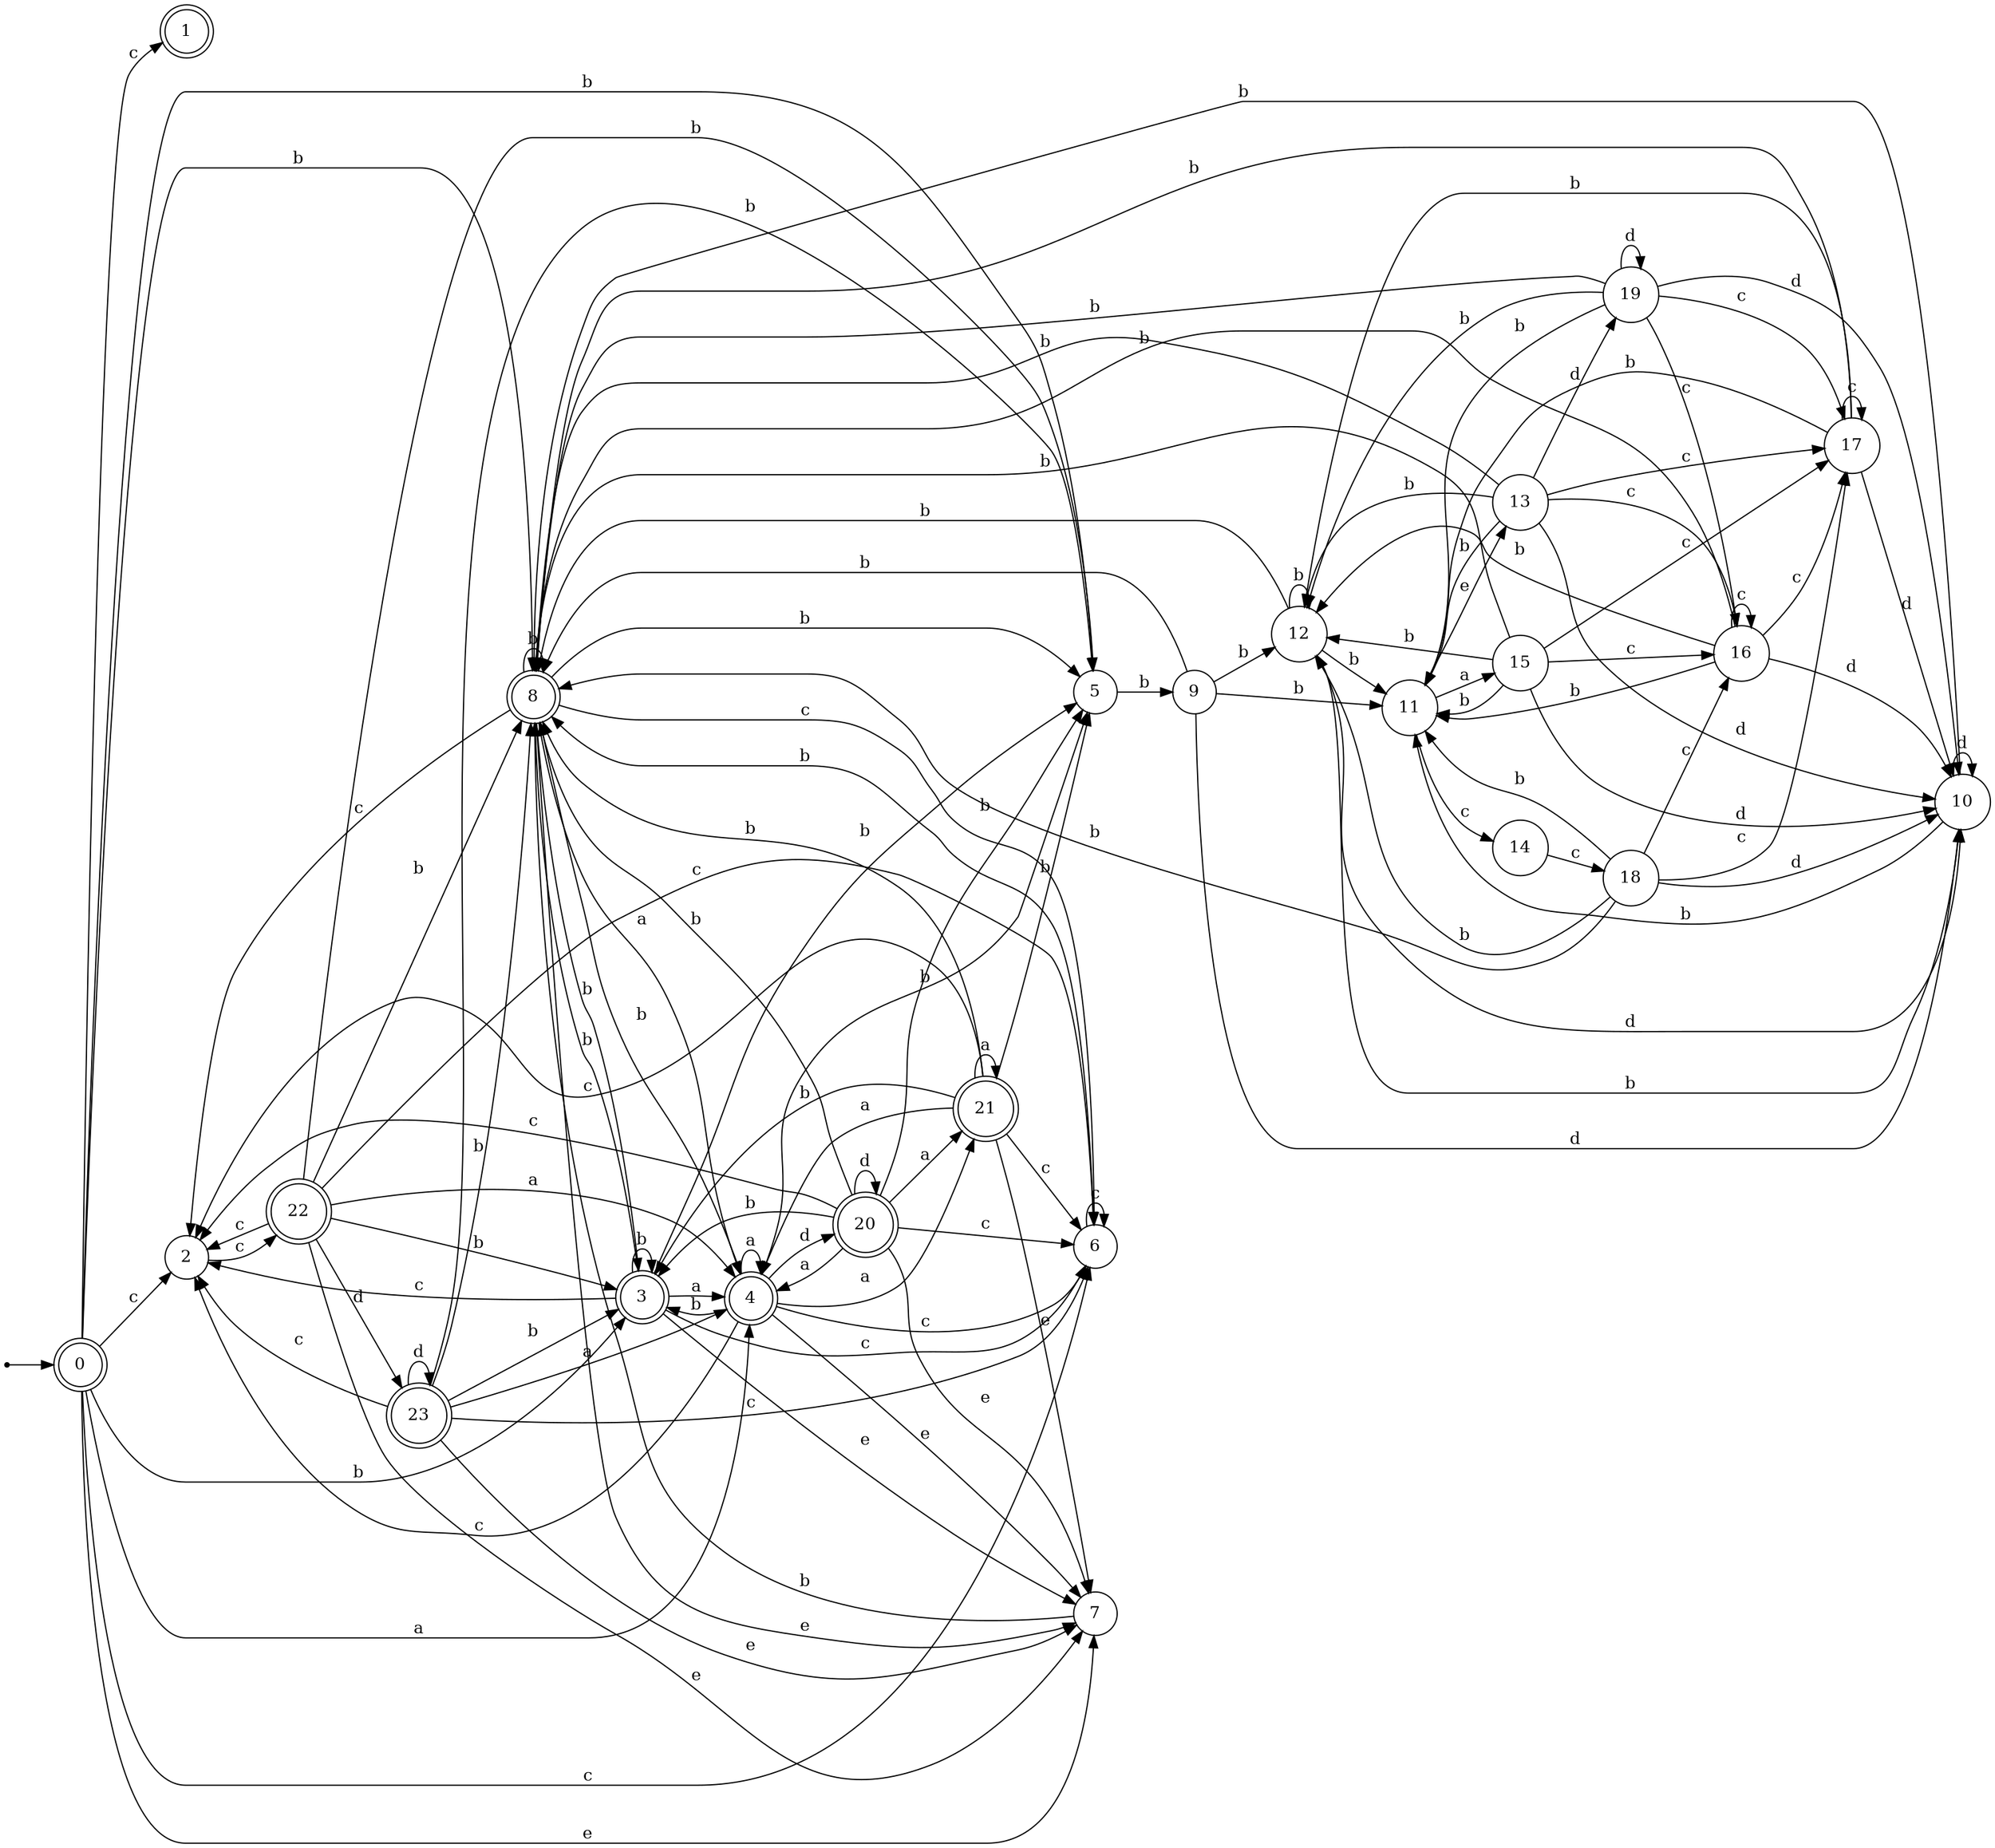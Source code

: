 digraph finite_state_machine {
rankdir=LR;
size="20,20";
node [shape = point]; "dummy0"
node [shape = doublecircle]; "0";"dummy0" -> "0";
node [shape = doublecircle]; "1";node [shape = circle]; "2";
node [shape = doublecircle]; "3";node [shape = doublecircle]; "4";node [shape = circle]; "5";
node [shape = circle]; "6";
node [shape = circle]; "7";
node [shape = doublecircle]; "8";node [shape = circle]; "9";
node [shape = circle]; "10";
node [shape = circle]; "11";
node [shape = circle]; "12";
node [shape = circle]; "13";
node [shape = circle]; "14";
node [shape = circle]; "15";
node [shape = circle]; "16";
node [shape = circle]; "17";
node [shape = circle]; "18";
node [shape = circle]; "19";
node [shape = doublecircle]; "20";node [shape = doublecircle]; "21";node [shape = doublecircle]; "22";node [shape = doublecircle]; "23";"0" -> "1" [label = "c"];
 "0" -> "2" [label = "c"];
 "0" -> "6" [label = "c"];
 "0" -> "8" [label = "b"];
 "0" -> "3" [label = "b"];
 "0" -> "5" [label = "b"];
 "0" -> "4" [label = "a"];
 "0" -> "7" [label = "e"];
 "8" -> "8" [label = "b"];
 "8" -> "3" [label = "b"];
 "8" -> "5" [label = "b"];
 "8" -> "2" [label = "c"];
 "8" -> "6" [label = "c"];
 "8" -> "7" [label = "e"];
 "8" -> "4" [label = "a"];
 "7" -> "8" [label = "b"];
 "6" -> "6" [label = "c"];
 "6" -> "8" [label = "b"];
 "5" -> "9" [label = "b"];
 "9" -> "10" [label = "d"];
 "9" -> "8" [label = "b"];
 "9" -> "11" [label = "b"];
 "9" -> "12" [label = "b"];
 "12" -> "8" [label = "b"];
 "12" -> "11" [label = "b"];
 "12" -> "12" [label = "b"];
 "12" -> "10" [label = "d"];
 "11" -> "13" [label = "e"];
 "11" -> "14" [label = "c"];
 "11" -> "15" [label = "a"];
 "15" -> "8" [label = "b"];
 "15" -> "11" [label = "b"];
 "15" -> "12" [label = "b"];
 "15" -> "16" [label = "c"];
 "15" -> "17" [label = "c"];
 "15" -> "10" [label = "d"];
 "17" -> "17" [label = "c"];
 "17" -> "8" [label = "b"];
 "17" -> "11" [label = "b"];
 "17" -> "12" [label = "b"];
 "17" -> "10" [label = "d"];
 "16" -> "16" [label = "c"];
 "16" -> "17" [label = "c"];
 "16" -> "8" [label = "b"];
 "16" -> "11" [label = "b"];
 "16" -> "12" [label = "b"];
 "16" -> "10" [label = "d"];
 "14" -> "18" [label = "c"];
 "18" -> "8" [label = "b"];
 "18" -> "11" [label = "b"];
 "18" -> "12" [label = "b"];
 "18" -> "16" [label = "c"];
 "18" -> "17" [label = "c"];
 "18" -> "10" [label = "d"];
 "13" -> "10" [label = "d"];
 "13" -> "19" [label = "d"];
 "13" -> "8" [label = "b"];
 "13" -> "11" [label = "b"];
 "13" -> "12" [label = "b"];
 "13" -> "16" [label = "c"];
 "13" -> "17" [label = "c"];
 "19" -> "10" [label = "d"];
 "19" -> "19" [label = "d"];
 "19" -> "8" [label = "b"];
 "19" -> "11" [label = "b"];
 "19" -> "12" [label = "b"];
 "19" -> "16" [label = "c"];
 "19" -> "17" [label = "c"];
 "10" -> "10" [label = "d"];
 "10" -> "8" [label = "b"];
 "10" -> "11" [label = "b"];
 "10" -> "12" [label = "b"];
 "4" -> "4" [label = "a"];
 "4" -> "21" [label = "a"];
 "4" -> "20" [label = "d"];
 "4" -> "2" [label = "c"];
 "4" -> "6" [label = "c"];
 "4" -> "8" [label = "b"];
 "4" -> "3" [label = "b"];
 "4" -> "5" [label = "b"];
 "4" -> "7" [label = "e"];
 "21" -> "4" [label = "a"];
 "21" -> "21" [label = "a"];
 "21" -> "2" [label = "c"];
 "21" -> "6" [label = "c"];
 "21" -> "8" [label = "b"];
 "21" -> "3" [label = "b"];
 "21" -> "5" [label = "b"];
 "21" -> "7" [label = "e"];
 "20" -> "20" [label = "d"];
 "20" -> "4" [label = "a"];
 "20" -> "21" [label = "a"];
 "20" -> "2" [label = "c"];
 "20" -> "6" [label = "c"];
 "20" -> "8" [label = "b"];
 "20" -> "3" [label = "b"];
 "20" -> "5" [label = "b"];
 "20" -> "7" [label = "e"];
 "3" -> "8" [label = "b"];
 "3" -> "3" [label = "b"];
 "3" -> "5" [label = "b"];
 "3" -> "2" [label = "c"];
 "3" -> "6" [label = "c"];
 "3" -> "4" [label = "a"];
 "3" -> "7" [label = "e"];
 "2" -> "22" [label = "c"];
 "22" -> "2" [label = "c"];
 "22" -> "6" [label = "c"];
 "22" -> "23" [label = "d"];
 "22" -> "8" [label = "b"];
 "22" -> "3" [label = "b"];
 "22" -> "5" [label = "b"];
 "22" -> "4" [label = "a"];
 "22" -> "7" [label = "e"];
 "23" -> "23" [label = "d"];
 "23" -> "2" [label = "c"];
 "23" -> "6" [label = "c"];
 "23" -> "8" [label = "b"];
 "23" -> "3" [label = "b"];
 "23" -> "5" [label = "b"];
 "23" -> "4" [label = "a"];
 "23" -> "7" [label = "e"];
 }
